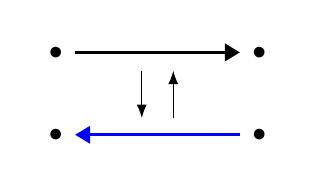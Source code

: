\begin{tikzpicture}
  \node at (0,0) {
    \begin{tikzcd}[every arrow/.append style={-Triangle, line width=1pt}]
      \bullet \arrow[rr]&\ & \bullet \\
      \bullet&\ & \bullet \arrow[ll,blue]
    \end{tikzcd}};
  \tikzset{>=latex}
  \draw[-Latex] (-0.2,0.3) -- (-0.2,-0.3);
  \draw[-Latex] (0.2,-0.3) -- (0.2,0.3);
\end{tikzpicture}
